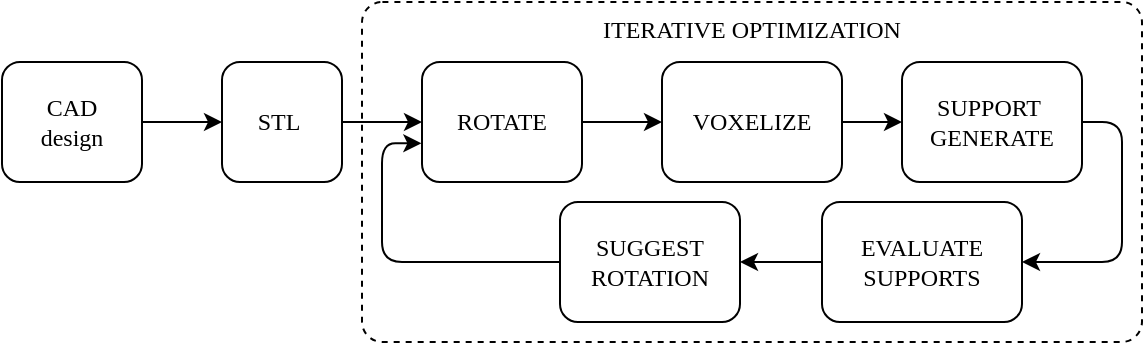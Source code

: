 <mxfile version="22.0.4" type="github">
  <diagram name="Page-1" id="dx2Keyk4RebEjHlZLbdq">
    <mxGraphModel dx="1024" dy="549" grid="1" gridSize="10" guides="1" tooltips="1" connect="1" arrows="1" fold="1" page="1" pageScale="1" pageWidth="827" pageHeight="1169" math="0" shadow="0">
      <root>
        <mxCell id="0" />
        <mxCell id="1" parent="0" />
        <mxCell id="vkNzKVRSG2_qt7ln2rpq-8" value="ITERATIVE OPTIMIZATION" style="rounded=1;whiteSpace=wrap;html=1;arcSize=6;verticalAlign=top;fontFamily=Times New Roman;strokeColor=#000000;dashed=1;" vertex="1" parent="1">
          <mxGeometry x="190" y="10" width="390" height="170" as="geometry" />
        </mxCell>
        <mxCell id="vkNzKVRSG2_qt7ln2rpq-11" value="" style="group;fontFamily=Times New Roman;" vertex="1" connectable="0" parent="1">
          <mxGeometry x="10" y="30" width="570" height="160" as="geometry" />
        </mxCell>
        <mxCell id="S_7-efMBnR_kWzVphuDj-1" value="CAD&lt;br&gt;design" style="rounded=1;whiteSpace=wrap;html=1;fontFamily=Times New Roman;" parent="vkNzKVRSG2_qt7ln2rpq-11" vertex="1">
          <mxGeometry y="10" width="70" height="60" as="geometry" />
        </mxCell>
        <mxCell id="IIWOretUkINQSwrZmsNc-2" value="STL&amp;nbsp;" style="whiteSpace=wrap;html=1;fontFamily=Times New Roman;rounded=1;" parent="vkNzKVRSG2_qt7ln2rpq-11" vertex="1">
          <mxGeometry x="110" y="10" width="60" height="60" as="geometry" />
        </mxCell>
        <mxCell id="IIWOretUkINQSwrZmsNc-3" value="" style="edgeStyle=orthogonalEdgeStyle;rounded=0;orthogonalLoop=1;jettySize=auto;html=1;" parent="vkNzKVRSG2_qt7ln2rpq-11" source="S_7-efMBnR_kWzVphuDj-1" target="IIWOretUkINQSwrZmsNc-2" edge="1">
          <mxGeometry relative="1" as="geometry" />
        </mxCell>
        <mxCell id="IIWOretUkINQSwrZmsNc-4" value="ROTATE" style="whiteSpace=wrap;html=1;fontFamily=Times New Roman;rounded=1;" parent="vkNzKVRSG2_qt7ln2rpq-11" vertex="1">
          <mxGeometry x="210" y="10" width="80" height="60" as="geometry" />
        </mxCell>
        <mxCell id="IIWOretUkINQSwrZmsNc-5" value="" style="edgeStyle=orthogonalEdgeStyle;rounded=0;orthogonalLoop=1;jettySize=auto;html=1;" parent="vkNzKVRSG2_qt7ln2rpq-11" source="IIWOretUkINQSwrZmsNc-2" target="IIWOretUkINQSwrZmsNc-4" edge="1">
          <mxGeometry relative="1" as="geometry" />
        </mxCell>
        <mxCell id="IIWOretUkINQSwrZmsNc-6" value="VOXELIZE" style="whiteSpace=wrap;html=1;fontFamily=Times New Roman;rounded=1;" parent="vkNzKVRSG2_qt7ln2rpq-11" vertex="1">
          <mxGeometry x="330" y="10" width="90" height="60" as="geometry" />
        </mxCell>
        <mxCell id="IIWOretUkINQSwrZmsNc-7" value="" style="edgeStyle=orthogonalEdgeStyle;rounded=0;orthogonalLoop=1;jettySize=auto;html=1;" parent="vkNzKVRSG2_qt7ln2rpq-11" source="IIWOretUkINQSwrZmsNc-4" target="IIWOretUkINQSwrZmsNc-6" edge="1">
          <mxGeometry relative="1" as="geometry" />
        </mxCell>
        <mxCell id="vkNzKVRSG2_qt7ln2rpq-4" value="" style="edgeStyle=orthogonalEdgeStyle;rounded=1;orthogonalLoop=1;jettySize=auto;html=1;entryX=-0.004;entryY=0.677;entryDx=0;entryDy=0;entryPerimeter=0;" edge="1" parent="vkNzKVRSG2_qt7ln2rpq-11" source="vkNzKVRSG2_qt7ln2rpq-6" target="IIWOretUkINQSwrZmsNc-4">
          <mxGeometry relative="1" as="geometry">
            <mxPoint x="520" y="40.0" as="sourcePoint" />
            <mxPoint x="250" y="110" as="targetPoint" />
            <Array as="points">
              <mxPoint x="190" y="51" />
            </Array>
          </mxGeometry>
        </mxCell>
        <mxCell id="vkNzKVRSG2_qt7ln2rpq-1" value="SUPPORT&amp;nbsp; GENERATE" style="whiteSpace=wrap;html=1;fontFamily=Times New Roman;rounded=1;" vertex="1" parent="vkNzKVRSG2_qt7ln2rpq-11">
          <mxGeometry x="450" y="10" width="90" height="60" as="geometry" />
        </mxCell>
        <mxCell id="vkNzKVRSG2_qt7ln2rpq-2" value="" style="edgeStyle=orthogonalEdgeStyle;rounded=0;orthogonalLoop=1;jettySize=auto;html=1;" edge="1" parent="vkNzKVRSG2_qt7ln2rpq-11" source="IIWOretUkINQSwrZmsNc-6" target="vkNzKVRSG2_qt7ln2rpq-1">
          <mxGeometry relative="1" as="geometry" />
        </mxCell>
        <mxCell id="vkNzKVRSG2_qt7ln2rpq-6" value="SUGGEST ROTATION" style="whiteSpace=wrap;html=1;fontFamily=Times New Roman;rounded=1;" vertex="1" parent="vkNzKVRSG2_qt7ln2rpq-11">
          <mxGeometry x="279" y="80" width="90" height="60" as="geometry" />
        </mxCell>
        <mxCell id="vkNzKVRSG2_qt7ln2rpq-10" value="" style="edgeStyle=orthogonalEdgeStyle;rounded=1;orthogonalLoop=1;jettySize=auto;html=1;entryX=1;entryY=0.5;entryDx=0;entryDy=0;" edge="1" parent="vkNzKVRSG2_qt7ln2rpq-11" target="vkNzKVRSG2_qt7ln2rpq-9">
          <mxGeometry relative="1" as="geometry">
            <mxPoint x="540" y="40" as="sourcePoint" />
            <mxPoint x="369" y="110" as="targetPoint" />
            <Array as="points">
              <mxPoint x="560" y="40" />
              <mxPoint x="560" y="110" />
            </Array>
          </mxGeometry>
        </mxCell>
        <mxCell id="vkNzKVRSG2_qt7ln2rpq-9" value="EVALUATE SUPPORTS" style="whiteSpace=wrap;html=1;fontFamily=Times New Roman;rounded=1;" vertex="1" parent="vkNzKVRSG2_qt7ln2rpq-11">
          <mxGeometry x="410" y="80" width="100" height="60" as="geometry" />
        </mxCell>
        <mxCell id="vkNzKVRSG2_qt7ln2rpq-7" value="" style="edgeStyle=orthogonalEdgeStyle;rounded=1;orthogonalLoop=1;jettySize=auto;html=1;entryX=1;entryY=0.5;entryDx=0;entryDy=0;" edge="1" parent="vkNzKVRSG2_qt7ln2rpq-11" source="vkNzKVRSG2_qt7ln2rpq-9" target="vkNzKVRSG2_qt7ln2rpq-6">
          <mxGeometry relative="1" as="geometry">
            <mxPoint x="540" y="40" as="sourcePoint" />
            <mxPoint x="210" y="51" as="targetPoint" />
            <Array as="points" />
          </mxGeometry>
        </mxCell>
      </root>
    </mxGraphModel>
  </diagram>
</mxfile>
